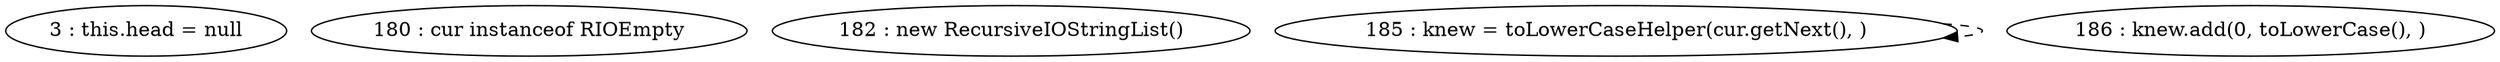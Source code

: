 digraph G {
"3 : this.head = null"
"180 : cur instanceof RIOEmpty"
"182 : new RecursiveIOStringList()"
"185 : knew = toLowerCaseHelper(cur.getNext(), )"
"185 : knew = toLowerCaseHelper(cur.getNext(), )" -> "185 : knew = toLowerCaseHelper(cur.getNext(), )" [style=dashed]
"186 : knew.add(0, toLowerCase(), )"
}